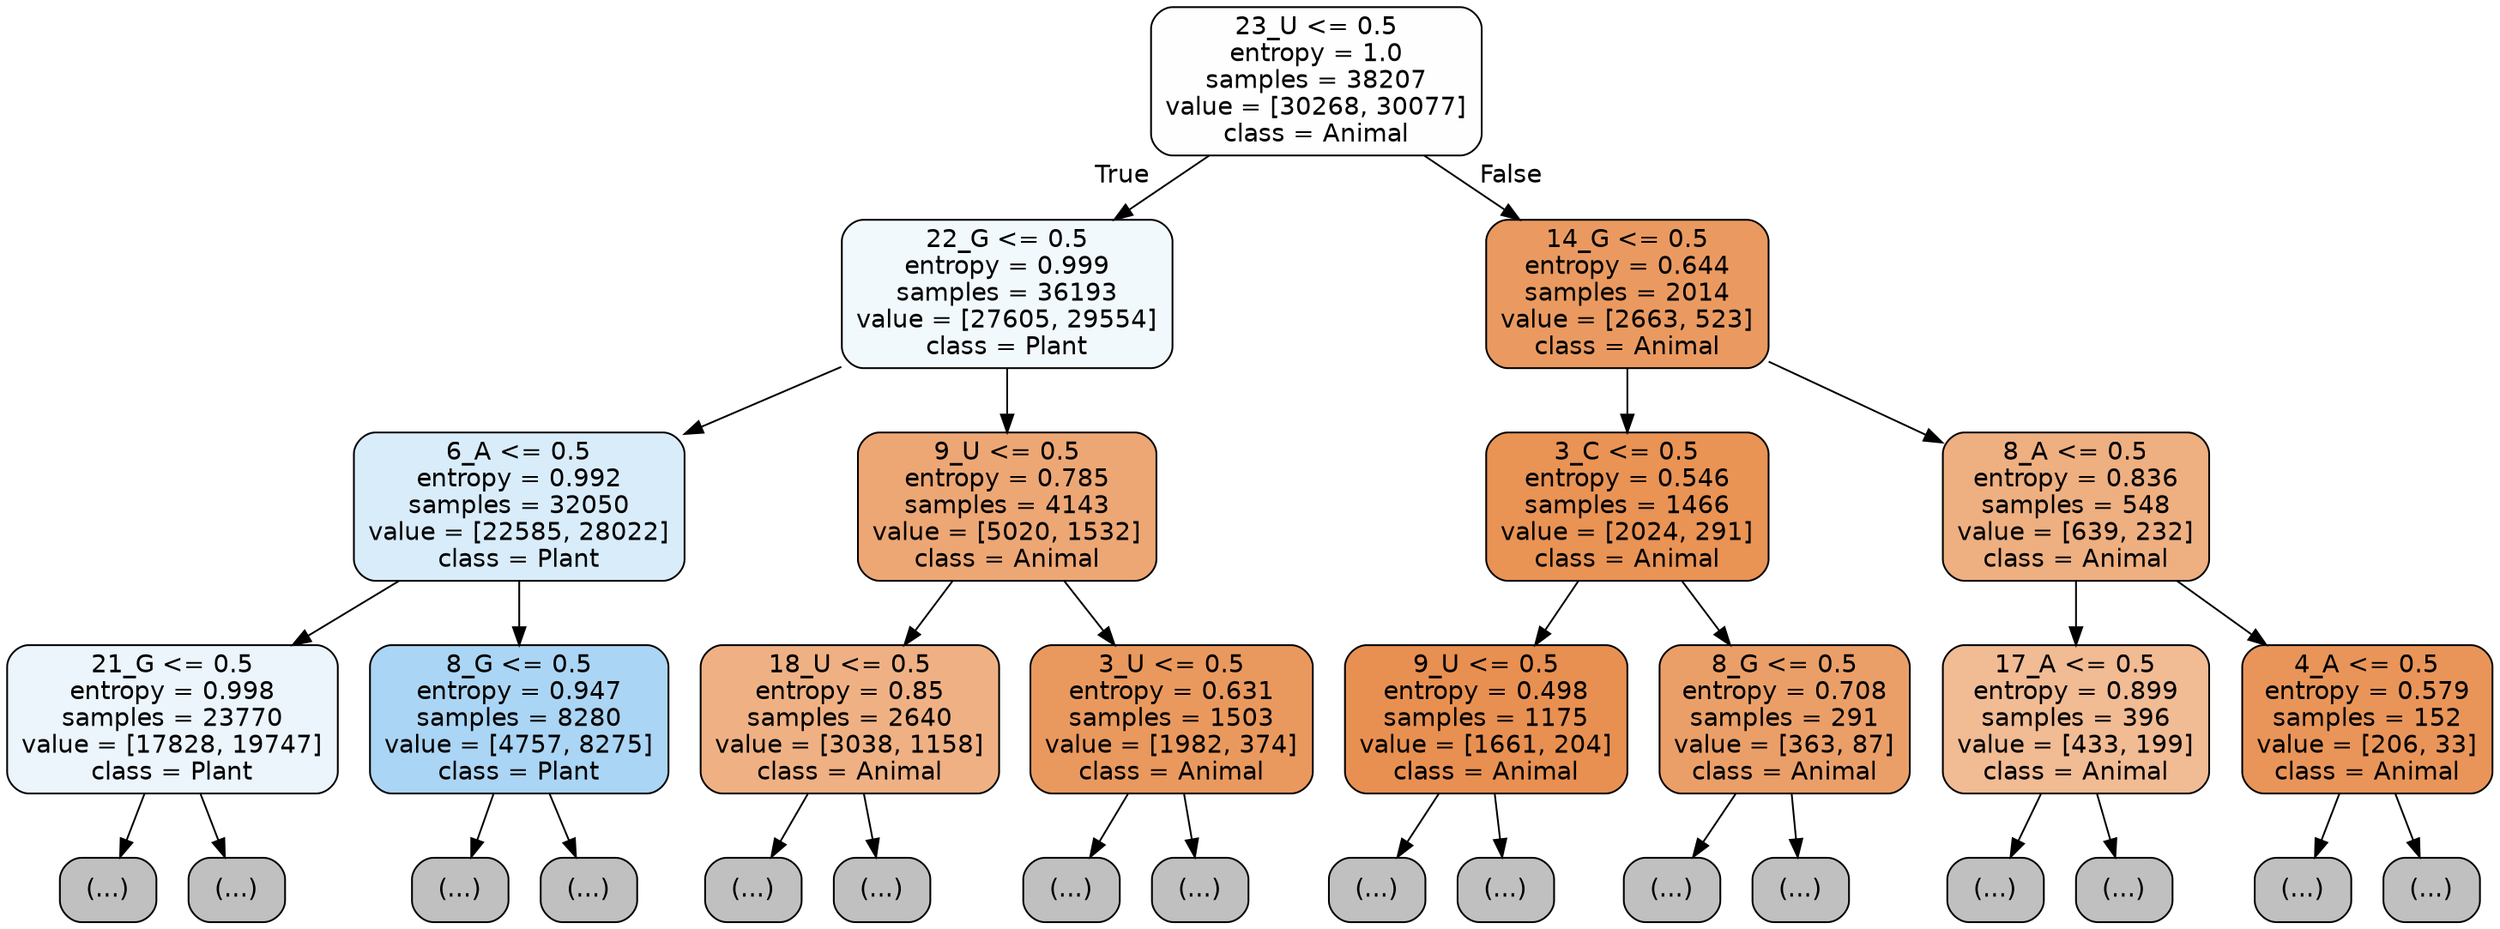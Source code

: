 digraph Tree {
node [shape=box, style="filled, rounded", color="black", fontname="helvetica"] ;
edge [fontname="helvetica"] ;
0 [label="23_U <= 0.5\nentropy = 1.0\nsamples = 38207\nvalue = [30268, 30077]\nclass = Animal", fillcolor="#fffefe"] ;
1 [label="22_G <= 0.5\nentropy = 0.999\nsamples = 36193\nvalue = [27605, 29554]\nclass = Plant", fillcolor="#f2f9fd"] ;
0 -> 1 [labeldistance=2.5, labelangle=45, headlabel="True"] ;
2 [label="6_A <= 0.5\nentropy = 0.992\nsamples = 32050\nvalue = [22585, 28022]\nclass = Plant", fillcolor="#d9ecfa"] ;
1 -> 2 ;
3 [label="21_G <= 0.5\nentropy = 0.998\nsamples = 23770\nvalue = [17828, 19747]\nclass = Plant", fillcolor="#ecf5fc"] ;
2 -> 3 ;
4 [label="(...)", fillcolor="#C0C0C0"] ;
3 -> 4 ;
8513 [label="(...)", fillcolor="#C0C0C0"] ;
3 -> 8513 ;
10798 [label="8_G <= 0.5\nentropy = 0.947\nsamples = 8280\nvalue = [4757, 8275]\nclass = Plant", fillcolor="#abd5f4"] ;
2 -> 10798 ;
10799 [label="(...)", fillcolor="#C0C0C0"] ;
10798 -> 10799 ;
13348 [label="(...)", fillcolor="#C0C0C0"] ;
10798 -> 13348 ;
14231 [label="9_U <= 0.5\nentropy = 0.785\nsamples = 4143\nvalue = [5020, 1532]\nclass = Animal", fillcolor="#eda775"] ;
1 -> 14231 ;
14232 [label="18_U <= 0.5\nentropy = 0.85\nsamples = 2640\nvalue = [3038, 1158]\nclass = Animal", fillcolor="#efb184"] ;
14231 -> 14232 ;
14233 [label="(...)", fillcolor="#C0C0C0"] ;
14232 -> 14233 ;
15102 [label="(...)", fillcolor="#C0C0C0"] ;
14232 -> 15102 ;
15465 [label="3_U <= 0.5\nentropy = 0.631\nsamples = 1503\nvalue = [1982, 374]\nclass = Animal", fillcolor="#ea995e"] ;
14231 -> 15465 ;
15466 [label="(...)", fillcolor="#C0C0C0"] ;
15465 -> 15466 ;
15835 [label="(...)", fillcolor="#C0C0C0"] ;
15465 -> 15835 ;
15970 [label="14_G <= 0.5\nentropy = 0.644\nsamples = 2014\nvalue = [2663, 523]\nclass = Animal", fillcolor="#ea9a60"] ;
0 -> 15970 [labeldistance=2.5, labelangle=-45, headlabel="False"] ;
15971 [label="3_C <= 0.5\nentropy = 0.546\nsamples = 1466\nvalue = [2024, 291]\nclass = Animal", fillcolor="#e99355"] ;
15970 -> 15971 ;
15972 [label="9_U <= 0.5\nentropy = 0.498\nsamples = 1175\nvalue = [1661, 204]\nclass = Animal", fillcolor="#e89051"] ;
15971 -> 15972 ;
15973 [label="(...)", fillcolor="#C0C0C0"] ;
15972 -> 15973 ;
16266 [label="(...)", fillcolor="#C0C0C0"] ;
15972 -> 16266 ;
16381 [label="8_G <= 0.5\nentropy = 0.708\nsamples = 291\nvalue = [363, 87]\nclass = Animal", fillcolor="#eb9f68"] ;
15971 -> 16381 ;
16382 [label="(...)", fillcolor="#C0C0C0"] ;
16381 -> 16382 ;
16467 [label="(...)", fillcolor="#C0C0C0"] ;
16381 -> 16467 ;
16510 [label="8_A <= 0.5\nentropy = 0.836\nsamples = 548\nvalue = [639, 232]\nclass = Animal", fillcolor="#eeaf81"] ;
15970 -> 16510 ;
16511 [label="17_A <= 0.5\nentropy = 0.899\nsamples = 396\nvalue = [433, 199]\nclass = Animal", fillcolor="#f1bb94"] ;
16510 -> 16511 ;
16512 [label="(...)", fillcolor="#C0C0C0"] ;
16511 -> 16512 ;
16633 [label="(...)", fillcolor="#C0C0C0"] ;
16511 -> 16633 ;
16672 [label="4_A <= 0.5\nentropy = 0.579\nsamples = 152\nvalue = [206, 33]\nclass = Animal", fillcolor="#e99559"] ;
16510 -> 16672 ;
16673 [label="(...)", fillcolor="#C0C0C0"] ;
16672 -> 16673 ;
16718 [label="(...)", fillcolor="#C0C0C0"] ;
16672 -> 16718 ;
}